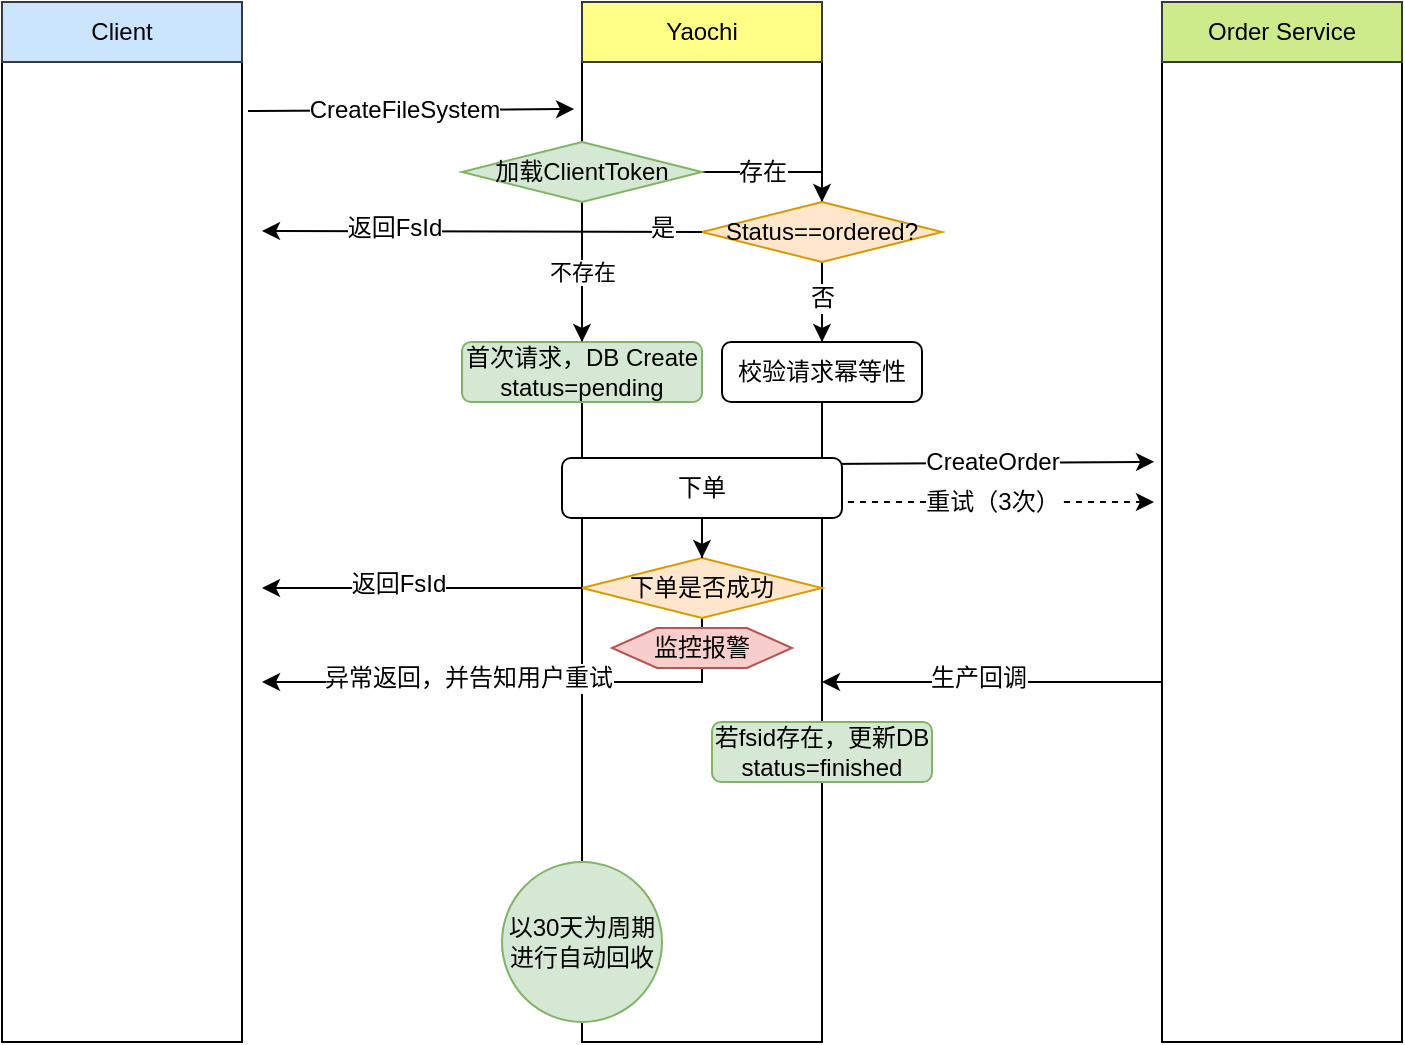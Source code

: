 <mxfile version="12.8.2" type="github">
  <diagram id="0LorpYN9siC3LZAP5Hen" name="第 1 页">
    <mxGraphModel dx="946" dy="614" grid="1" gridSize="10" guides="1" tooltips="1" connect="1" arrows="1" fold="1" page="1" pageScale="1" pageWidth="1169" pageHeight="827" math="0" shadow="0">
      <root>
        <mxCell id="0" />
        <mxCell id="1" parent="0" />
        <mxCell id="NPSApUFOZu9N5_JHAl4--2" value="" style="rounded=0;whiteSpace=wrap;html=1;" vertex="1" parent="1">
          <mxGeometry x="460" y="150" width="120" height="490" as="geometry" />
        </mxCell>
        <mxCell id="NPSApUFOZu9N5_JHAl4--4" value="" style="endArrow=classic;html=1;entryX=-0.033;entryY=0.408;entryDx=0;entryDy=0;entryPerimeter=0;" edge="1" parent="1" target="NPSApUFOZu9N5_JHAl4--3">
          <mxGeometry width="50" height="50" relative="1" as="geometry">
            <mxPoint x="580.96" y="351" as="sourcePoint" />
            <mxPoint x="759.96" y="351" as="targetPoint" />
          </mxGeometry>
        </mxCell>
        <mxCell id="NPSApUFOZu9N5_JHAl4--28" value="CreateOrder" style="text;html=1;align=center;verticalAlign=middle;resizable=0;points=[];labelBackgroundColor=#ffffff;" vertex="1" connectable="0" parent="NPSApUFOZu9N5_JHAl4--4">
          <mxGeometry x="-0.151" y="1" relative="1" as="geometry">
            <mxPoint x="14.01" as="offset" />
          </mxGeometry>
        </mxCell>
        <mxCell id="NPSApUFOZu9N5_JHAl4--5" value="" style="endArrow=classic;html=1;exitX=1.025;exitY=0.05;exitDx=0;exitDy=0;exitPerimeter=0;entryX=-0.033;entryY=0.048;entryDx=0;entryDy=0;entryPerimeter=0;" edge="1" parent="1" source="NPSApUFOZu9N5_JHAl4--1" target="NPSApUFOZu9N5_JHAl4--2">
          <mxGeometry width="50" height="50" relative="1" as="geometry">
            <mxPoint x="350" y="220" as="sourcePoint" />
            <mxPoint x="450" y="179" as="targetPoint" />
          </mxGeometry>
        </mxCell>
        <mxCell id="NPSApUFOZu9N5_JHAl4--27" value="CreateFileSystem" style="text;html=1;align=center;verticalAlign=middle;resizable=0;points=[];labelBackgroundColor=#ffffff;" vertex="1" connectable="0" parent="NPSApUFOZu9N5_JHAl4--5">
          <mxGeometry x="-0.221" y="-1" relative="1" as="geometry">
            <mxPoint x="14.04" y="-1.61" as="offset" />
          </mxGeometry>
        </mxCell>
        <mxCell id="NPSApUFOZu9N5_JHAl4--7" value="" style="endArrow=classic;html=1;dashed=1;" edge="1" parent="1">
          <mxGeometry width="50" height="50" relative="1" as="geometry">
            <mxPoint x="580.96" y="370" as="sourcePoint" />
            <mxPoint x="746" y="370" as="targetPoint" />
          </mxGeometry>
        </mxCell>
        <mxCell id="NPSApUFOZu9N5_JHAl4--9" value="重试（3次）" style="text;html=1;align=center;verticalAlign=middle;resizable=0;points=[];labelBackgroundColor=#ffffff;" vertex="1" connectable="0" parent="NPSApUFOZu9N5_JHAl4--7">
          <mxGeometry x="-0.106" relative="1" as="geometry">
            <mxPoint x="10" as="offset" />
          </mxGeometry>
        </mxCell>
        <mxCell id="NPSApUFOZu9N5_JHAl4--18" value="" style="endArrow=classic;html=1;" edge="1" parent="1">
          <mxGeometry width="50" height="50" relative="1" as="geometry">
            <mxPoint x="756" y="460" as="sourcePoint" />
            <mxPoint x="580" y="460" as="targetPoint" />
          </mxGeometry>
        </mxCell>
        <mxCell id="NPSApUFOZu9N5_JHAl4--19" value="生产回调" style="text;html=1;align=center;verticalAlign=middle;resizable=0;points=[];labelBackgroundColor=#ffffff;" vertex="1" connectable="0" parent="NPSApUFOZu9N5_JHAl4--18">
          <mxGeometry x="-0.477" y="-2" relative="1" as="geometry">
            <mxPoint x="-52.06" as="offset" />
          </mxGeometry>
        </mxCell>
        <mxCell id="NPSApUFOZu9N5_JHAl4--24" value="&lt;span style=&quot;text-align: left&quot;&gt;首次请求，DB Create&lt;br&gt;status=pending&lt;br&gt;&lt;/span&gt;" style="rounded=1;whiteSpace=wrap;html=1;fillColor=#d5e8d4;strokeColor=#82b366;" vertex="1" parent="1">
          <mxGeometry x="400" y="290" width="120" height="30" as="geometry" />
        </mxCell>
        <mxCell id="NPSApUFOZu9N5_JHAl4--26" value="&lt;span style=&quot;text-align: left&quot;&gt;若fsid存在，更新DB status=finished&lt;/span&gt;" style="rounded=1;whiteSpace=wrap;html=1;fillColor=#d5e8d4;strokeColor=#82b366;" vertex="1" parent="1">
          <mxGeometry x="525" y="480" width="110" height="30" as="geometry" />
        </mxCell>
        <mxCell id="NPSApUFOZu9N5_JHAl4--56" style="edgeStyle=orthogonalEdgeStyle;rounded=0;orthogonalLoop=1;jettySize=auto;html=1;exitX=1;exitY=0.5;exitDx=0;exitDy=0;" edge="1" parent="1" source="NPSApUFOZu9N5_JHAl4--35" target="NPSApUFOZu9N5_JHAl4--41">
          <mxGeometry relative="1" as="geometry">
            <Array as="points">
              <mxPoint x="580" y="205" />
            </Array>
          </mxGeometry>
        </mxCell>
        <mxCell id="NPSApUFOZu9N5_JHAl4--57" value="存在" style="text;html=1;align=center;verticalAlign=middle;resizable=0;points=[];labelBackgroundColor=#ffffff;" vertex="1" connectable="0" parent="NPSApUFOZu9N5_JHAl4--56">
          <mxGeometry x="-0.28" y="-2" relative="1" as="geometry">
            <mxPoint x="3" y="-2" as="offset" />
          </mxGeometry>
        </mxCell>
        <mxCell id="NPSApUFOZu9N5_JHAl4--58" value="不存在" style="edgeStyle=orthogonalEdgeStyle;rounded=0;orthogonalLoop=1;jettySize=auto;html=1;exitX=0.5;exitY=1;exitDx=0;exitDy=0;entryX=0.5;entryY=0;entryDx=0;entryDy=0;" edge="1" parent="1" source="NPSApUFOZu9N5_JHAl4--35" target="NPSApUFOZu9N5_JHAl4--24">
          <mxGeometry relative="1" as="geometry" />
        </mxCell>
        <mxCell id="NPSApUFOZu9N5_JHAl4--35" value="&lt;span style=&quot;text-align: left ; white-space: normal&quot;&gt;加载ClientToken&lt;/span&gt;" style="rhombus;whiteSpace=wrap;html=1;fillColor=#d5e8d4;strokeColor=#82b366;" vertex="1" parent="1">
          <mxGeometry x="400" y="190" width="120" height="30" as="geometry" />
        </mxCell>
        <mxCell id="NPSApUFOZu9N5_JHAl4--69" style="edgeStyle=orthogonalEdgeStyle;rounded=0;orthogonalLoop=1;jettySize=auto;html=1;exitX=0.5;exitY=1;exitDx=0;exitDy=0;entryX=0.5;entryY=0;entryDx=0;entryDy=0;" edge="1" parent="1" source="NPSApUFOZu9N5_JHAl4--41" target="NPSApUFOZu9N5_JHAl4--59">
          <mxGeometry relative="1" as="geometry" />
        </mxCell>
        <mxCell id="NPSApUFOZu9N5_JHAl4--70" value="否" style="text;html=1;align=center;verticalAlign=middle;resizable=0;points=[];labelBackgroundColor=#ffffff;" vertex="1" connectable="0" parent="NPSApUFOZu9N5_JHAl4--69">
          <mxGeometry x="-0.1" relative="1" as="geometry">
            <mxPoint as="offset" />
          </mxGeometry>
        </mxCell>
        <mxCell id="NPSApUFOZu9N5_JHAl4--41" value="&lt;span style=&quot;text-align: left ; white-space: normal&quot;&gt;Status==ordered?&lt;/span&gt;" style="rhombus;whiteSpace=wrap;html=1;fillColor=#ffe6cc;strokeColor=#d79b00;" vertex="1" parent="1">
          <mxGeometry x="520" y="220" width="120" height="30" as="geometry" />
        </mxCell>
        <mxCell id="NPSApUFOZu9N5_JHAl4--43" value="" style="endArrow=classic;html=1;exitX=0;exitY=0.5;exitDx=0;exitDy=0;" edge="1" parent="1" source="NPSApUFOZu9N5_JHAl4--41">
          <mxGeometry width="50" height="50" relative="1" as="geometry">
            <mxPoint x="450" y="234.5" as="sourcePoint" />
            <mxPoint x="300" y="234.5" as="targetPoint" />
          </mxGeometry>
        </mxCell>
        <mxCell id="NPSApUFOZu9N5_JHAl4--44" value="返回FsId" style="text;html=1;align=center;verticalAlign=middle;resizable=0;points=[];labelBackgroundColor=#ffffff;" vertex="1" connectable="0" parent="NPSApUFOZu9N5_JHAl4--43">
          <mxGeometry x="-0.221" y="-1" relative="1" as="geometry">
            <mxPoint x="-69" y="-0.8" as="offset" />
          </mxGeometry>
        </mxCell>
        <mxCell id="NPSApUFOZu9N5_JHAl4--68" value="是" style="text;html=1;align=center;verticalAlign=middle;resizable=0;points=[];labelBackgroundColor=#ffffff;" vertex="1" connectable="0" parent="NPSApUFOZu9N5_JHAl4--43">
          <mxGeometry x="-0.673" y="-2" relative="1" as="geometry">
            <mxPoint x="16" as="offset" />
          </mxGeometry>
        </mxCell>
        <mxCell id="NPSApUFOZu9N5_JHAl4--48" value="以30天为周期进行自动回收" style="ellipse;whiteSpace=wrap;html=1;aspect=fixed;fillColor=#d5e8d4;strokeColor=#82b366;" vertex="1" parent="1">
          <mxGeometry x="420" y="550" width="80" height="80" as="geometry" />
        </mxCell>
        <mxCell id="NPSApUFOZu9N5_JHAl4--72" style="edgeStyle=orthogonalEdgeStyle;rounded=0;orthogonalLoop=1;jettySize=auto;html=1;exitX=0.5;exitY=1;exitDx=0;exitDy=0;" edge="1" parent="1" source="NPSApUFOZu9N5_JHAl4--52">
          <mxGeometry relative="1" as="geometry">
            <mxPoint x="300" y="460" as="targetPoint" />
            <Array as="points">
              <mxPoint x="520" y="460" />
              <mxPoint x="300" y="460" />
            </Array>
          </mxGeometry>
        </mxCell>
        <mxCell id="NPSApUFOZu9N5_JHAl4--73" value="异常返回，并告知用户重试" style="text;html=1;align=center;verticalAlign=middle;resizable=0;points=[];labelBackgroundColor=#ffffff;" vertex="1" connectable="0" parent="NPSApUFOZu9N5_JHAl4--72">
          <mxGeometry x="0.592" y="-2" relative="1" as="geometry">
            <mxPoint x="51" as="offset" />
          </mxGeometry>
        </mxCell>
        <mxCell id="NPSApUFOZu9N5_JHAl4--52" value="&lt;span style=&quot;text-align: left ; white-space: normal&quot;&gt;下单是否成功&lt;/span&gt;" style="rhombus;whiteSpace=wrap;html=1;fillColor=#ffe6cc;strokeColor=#d79b00;" vertex="1" parent="1">
          <mxGeometry x="460" y="398" width="120" height="30" as="geometry" />
        </mxCell>
        <mxCell id="NPSApUFOZu9N5_JHAl4--53" value="" style="endArrow=classic;html=1;exitX=0;exitY=0.5;exitDx=0;exitDy=0;" edge="1" parent="1" source="NPSApUFOZu9N5_JHAl4--52">
          <mxGeometry width="50" height="50" relative="1" as="geometry">
            <mxPoint x="40" y="418" as="sourcePoint" />
            <mxPoint x="300" y="413" as="targetPoint" />
          </mxGeometry>
        </mxCell>
        <mxCell id="NPSApUFOZu9N5_JHAl4--54" value="返回FsId" style="text;html=1;align=center;verticalAlign=middle;resizable=0;points=[];labelBackgroundColor=#ffffff;" vertex="1" connectable="0" parent="NPSApUFOZu9N5_JHAl4--53">
          <mxGeometry x="0.409" y="-1" relative="1" as="geometry">
            <mxPoint x="20" y="-1" as="offset" />
          </mxGeometry>
        </mxCell>
        <mxCell id="NPSApUFOZu9N5_JHAl4--59" value="&lt;span style=&quot;text-align: left&quot;&gt;校验请求幂等性&lt;br&gt;&lt;/span&gt;" style="rounded=1;whiteSpace=wrap;html=1;" vertex="1" parent="1">
          <mxGeometry x="530" y="290" width="100" height="30" as="geometry" />
        </mxCell>
        <mxCell id="NPSApUFOZu9N5_JHAl4--71" style="edgeStyle=orthogonalEdgeStyle;rounded=0;orthogonalLoop=1;jettySize=auto;html=1;exitX=0.5;exitY=1;exitDx=0;exitDy=0;" edge="1" parent="1" source="NPSApUFOZu9N5_JHAl4--60" target="NPSApUFOZu9N5_JHAl4--52">
          <mxGeometry relative="1" as="geometry" />
        </mxCell>
        <mxCell id="NPSApUFOZu9N5_JHAl4--60" value="&lt;span style=&quot;text-align: left&quot;&gt;下单&lt;br&gt;&lt;/span&gt;" style="rounded=1;whiteSpace=wrap;html=1;" vertex="1" parent="1">
          <mxGeometry x="450" y="348" width="140" height="30" as="geometry" />
        </mxCell>
        <mxCell id="NPSApUFOZu9N5_JHAl4--64" value="&lt;span style=&quot;text-align: left ; white-space: nowrap&quot;&gt;Yaochi&lt;/span&gt;" style="rounded=0;whiteSpace=wrap;html=1;fillColor=#ffff88;strokeColor=#36393d;" vertex="1" parent="1">
          <mxGeometry x="460" y="120" width="120" height="30" as="geometry" />
        </mxCell>
        <mxCell id="NPSApUFOZu9N5_JHAl4--66" value="" style="group" vertex="1" connectable="0" parent="1">
          <mxGeometry x="750" y="120" width="120" height="520" as="geometry" />
        </mxCell>
        <mxCell id="NPSApUFOZu9N5_JHAl4--3" value="" style="rounded=0;whiteSpace=wrap;html=1;" vertex="1" parent="NPSApUFOZu9N5_JHAl4--66">
          <mxGeometry y="30" width="120" height="490" as="geometry" />
        </mxCell>
        <mxCell id="NPSApUFOZu9N5_JHAl4--65" value="&lt;span style=&quot;text-align: left ; white-space: nowrap&quot;&gt;Order Service&lt;/span&gt;" style="rounded=0;whiteSpace=wrap;html=1;fillColor=#cdeb8b;strokeColor=#36393d;" vertex="1" parent="NPSApUFOZu9N5_JHAl4--66">
          <mxGeometry width="120" height="30" as="geometry" />
        </mxCell>
        <mxCell id="NPSApUFOZu9N5_JHAl4--67" value="" style="group" vertex="1" connectable="0" parent="1">
          <mxGeometry x="170" y="120" width="120" height="520" as="geometry" />
        </mxCell>
        <mxCell id="NPSApUFOZu9N5_JHAl4--1" value="" style="rounded=0;whiteSpace=wrap;html=1;" vertex="1" parent="NPSApUFOZu9N5_JHAl4--67">
          <mxGeometry y="30" width="120" height="490" as="geometry" />
        </mxCell>
        <mxCell id="NPSApUFOZu9N5_JHAl4--63" value="&lt;span style=&quot;white-space: normal&quot;&gt;Client&lt;/span&gt;" style="rounded=0;whiteSpace=wrap;html=1;fillColor=#cce5ff;strokeColor=#36393d;" vertex="1" parent="NPSApUFOZu9N5_JHAl4--67">
          <mxGeometry width="120" height="30" as="geometry" />
        </mxCell>
        <mxCell id="NPSApUFOZu9N5_JHAl4--74" value="监控报警" style="shape=hexagon;perimeter=hexagonPerimeter2;whiteSpace=wrap;html=1;fillColor=#f8cecc;strokeColor=#b85450;" vertex="1" parent="1">
          <mxGeometry x="475" y="433" width="90" height="20" as="geometry" />
        </mxCell>
      </root>
    </mxGraphModel>
  </diagram>
</mxfile>

